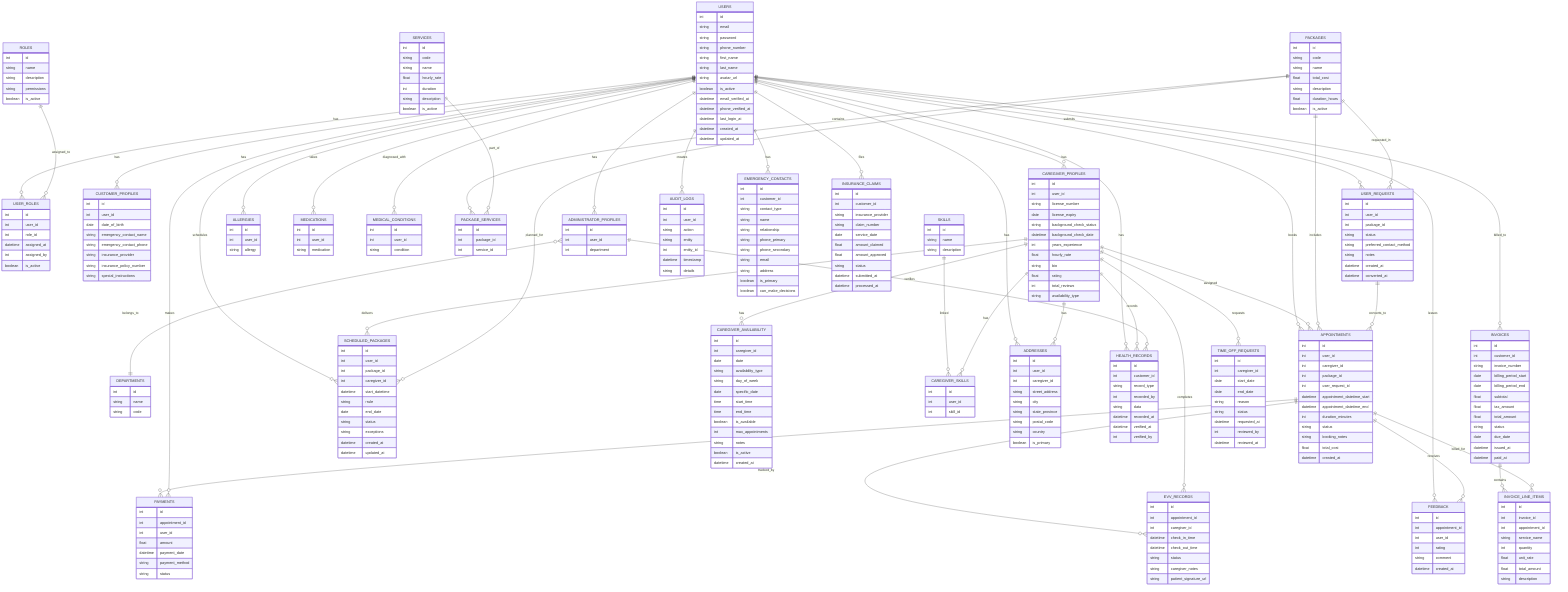erDiagram
    USERS ||--o{ USER_ROLES : has
    ROLES ||--o{ USER_ROLES : assigned_to

    USERS ||--o{ CUSTOMER_PROFILES : has
    USERS ||--o{ CAREGIVER_PROFILES : has
    USERS ||--o{ ADMINISTRATOR_PROFILES : has

    ADMINISTRATOR_PROFILES }o--|| DEPARTMENTS : belongs_to

    USERS ||--o{ ALLERGIES : has
    USERS ||--o{ MEDICATIONS : takes
    USERS ||--o{ MEDICAL_CONDITIONS : diagnosed_with

    PACKAGES ||--o{ PACKAGE_SERVICES : contains
    SERVICES ||--o{ PACKAGE_SERVICES : part_of

    USERS ||--o{ APPOINTMENTS : books
    CAREGIVER_PROFILES ||--o{ APPOINTMENTS : assigned
    PACKAGES ||--o{ APPOINTMENTS : includes
    USER_REQUESTS ||--o{ APPOINTMENTS : converts_to

    USERS ||--o{ SCHEDULED_PACKAGES : schedules
    CAREGIVER_PROFILES ||--o{ SCHEDULED_PACKAGES : delivers
    PACKAGES ||--o{ SCHEDULED_PACKAGES : planned_for

    CAREGIVER_PROFILES ||--o{ CAREGIVER_AVAILABILITY : has

    SKILLS ||--o{ CAREGIVER_SKILLS : linked
    CAREGIVER_PROFILES ||--o{ CAREGIVER_SKILLS : has

    APPOINTMENTS ||--o{ PAYMENTS : paid_by
    USERS ||--o{ PAYMENTS : makes

    USERS ||--o{ ADDRESSES : has
    CAREGIVER_PROFILES ||--o{ ADDRESSES : has

    APPOINTMENTS ||--o{ EVV_RECORDS : tracked_by
    CAREGIVER_PROFILES ||--o{ EVV_RECORDS : completes

    USERS ||--o{ AUDIT_LOGS : creates

    USERS ||--o{ USER_REQUESTS : submits
    PACKAGES ||--o{ USER_REQUESTS : requested_in

    USERS ||--o{ FEEDBACK : leaves
    APPOINTMENTS ||--o{ FEEDBACK : receives

    USERS ||--o{ HEALTH_RECORDS : has
    CAREGIVER_PROFILES ||--o{ HEALTH_RECORDS : records
    ADMINISTRATOR_PROFILES ||--o{ HEALTH_RECORDS : verifies

    USERS ||--o{ EMERGENCY_CONTACTS : has

    USERS ||--o{ INVOICES : billed_to
    INVOICES ||--o{ INVOICE_LINE_ITEMS : contains
    APPOINTMENTS ||--o{ INVOICE_LINE_ITEMS : billed_for

    USERS ||--o{ INSURANCE_CLAIMS : files

    CAREGIVER_PROFILES ||--o{ TIME_OFF_REQUESTS : requests

    USERS {
        int id
        string email
        string password
        string phone_number
        string first_name
        string last_name
        string avatar_url
        boolean is_active
        datetime email_verified_at
        datetime phone_verified_at
        datetime last_login_at
        datetime created_at
        datetime updated_at
    }
    ROLES {
        int id
        string name
        string description
        string permissions
        boolean is_active
    }
    USER_ROLES {
        int id
        int user_id
        int role_id
        datetime assigned_at
        int assigned_by
        boolean is_active
    }
    CUSTOMER_PROFILES {
        int id
        int user_id
        date date_of_birth
        string emergency_contact_name
        string emergency_contact_phone
        string insurance_provider
        string insurance_policy_number
        string special_instructions
    }
    CAREGIVER_PROFILES {
        int id
        int user_id
        string license_number
        date license_expiry
        string background_check_status
        datetime background_check_date
        int years_experience
        float hourly_rate
        string bio
        float rating
        int total_reviews
        string availability_type
    }
    ADMINISTRATOR_PROFILES {
        int id
        int user_id
        int department
    }
    DEPARTMENTS {
        int id
        string name
        string code
    }
    ALLERGIES {
        int id
        int user_id
        string allergy
    }
    MEDICATIONS {
        int id
        int user_id
        string medication
    }
    MEDICAL_CONDITIONS {
        int id
        int user_id
        string condition
    }
    PACKAGES {
        int id
        string code
        string name
        float total_cost
        string description
        float duration_hours
        boolean is_active
    }
    PACKAGE_SERVICES {
        int id
        int package_id
        int service_id
    }
    SERVICES {
        int id
        string code
        string name
        float hourly_rate
        int duration
        string description
        boolean is_active
    }
    APPOINTMENTS {
        int id
        int user_id
        int caregiver_id
        int package_id
        int user_request_id
        datetime appointment_datetime_start
        datetime appointment_datetime_end
        int duration_minutes
        string status
        string booking_notes
        float total_cost
        datetime created_at
    }
    SCHEDULED_PACKAGES {
        int id
        int user_id
        int package_id
        int caregiver_id
        datetime start_datetime
        string rrule
        date end_date
        string status
        string exceptions
        datetime created_at
        datetime updated_at
    }
    CAREGIVER_AVAILABILITY {
        int id
        int caregiver_id
        date date
        string availability_type
        string day_of_week
        date specific_date
        time start_time
        time end_time
        boolean is_available
        int max_appointments
        string notes
        boolean is_active
        datetime created_at
    }
    SKILLS {
        int id
        string name
        string description
    }
    CAREGIVER_SKILLS {
        int id
        int user_id
        int skill_id
    }
    PAYMENTS {
        int id
        int appointment_id
        int user_id
        float amount
        datetime payment_date
        string payment_method
        string status
    }
    ADDRESSES {
        int id
        int user_id
        int caregiver_id
        string street_address
        string city
        string state_province
        string postal_code
        string country
        boolean is_primary
    }
    EVV_RECORDS {
        int id
        int appointment_id
        int caregiver_id
        datetime check_in_time
        datetime check_out_time
        string status
        string caregiver_notes
        string patient_signature_url
    }
    AUDIT_LOGS {
        int id
        int user_id
        string action
        string entity
        int entity_id
        datetime timestamp
        string details
    }
    USER_REQUESTS {
        int id
        int user_id
        int package_id
        string status
        string preferred_contact_method
        string notes
        datetime created_at
        datetime converted_at
    }

    FEEDBACK {
        int id
        int appointment_id
        int user_id
        int rating
        string comment
        datetime created_at
    }

    HEALTH_RECORDS {
        int id
        int customer_id
        string record_type
        int recorded_by
        string data
        datetime recorded_at
        datetime verified_at
        int verified_by
    }

    EMERGENCY_CONTACTS {
        int id
        int customer_id
        string contact_type
        string name
        string relationship
        string phone_primary
        string phone_secondary
        string email
        string address
        boolean is_primary
        boolean can_make_decisions
    }

    INVOICES {
        int id
        int customer_id
        string invoice_number
        date billing_period_start
        date billing_period_end
        float subtotal
        float tax_amount
        float total_amount
        string status
        date due_date
        datetime issued_at
        datetime paid_at
    }

    INVOICE_LINE_ITEMS {
        int id
        int invoice_id
        int appointment_id
        string service_name
        int quantity
        float unit_rate
        float total_amount
        string description
    }

    INSURANCE_CLAIMS {
        int id
        int customer_id
        string insurance_provider
        string claim_number
        date service_date
        float amount_claimed
        float amount_approved
        string status
        datetime submitted_at
        datetime processed_at
    }

    TIME_OFF_REQUESTS {
        int id
        int caregiver_id
        date start_date
        date end_date
        string reason
        string status
        datetime requested_at
        int reviewed_by
        datetime reviewed_at
    }
